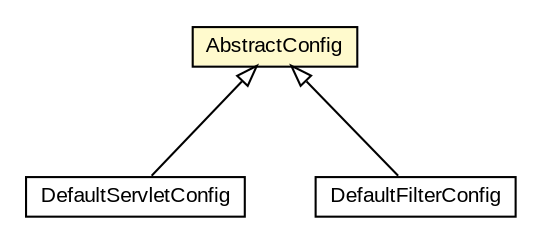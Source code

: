 #!/usr/local/bin/dot
#
# Class diagram 
# Generated by UMLGraph version R5_6-24-gf6e263 (http://www.umlgraph.org/)
#

digraph G {
	edge [fontname="arial",fontsize=10,labelfontname="arial",labelfontsize=10];
	node [fontname="arial",fontsize=10,shape=plaintext];
	nodesep=0.25;
	ranksep=0.5;
	// org.gservlet.DefaultServletConfig
	c139 [label=<<table title="org.gservlet.DefaultServletConfig" border="0" cellborder="1" cellspacing="0" cellpadding="2" port="p" href="./DefaultServletConfig.html">
		<tr><td><table border="0" cellspacing="0" cellpadding="1">
<tr><td align="center" balign="center"> DefaultServletConfig </td></tr>
		</table></td></tr>
		</table>>, URL="./DefaultServletConfig.html", fontname="arial", fontcolor="black", fontsize=10.0];
	// org.gservlet.DefaultFilterConfig
	c144 [label=<<table title="org.gservlet.DefaultFilterConfig" border="0" cellborder="1" cellspacing="0" cellpadding="2" port="p" href="./DefaultFilterConfig.html">
		<tr><td><table border="0" cellspacing="0" cellpadding="1">
<tr><td align="center" balign="center"> DefaultFilterConfig </td></tr>
		</table></td></tr>
		</table>>, URL="./DefaultFilterConfig.html", fontname="arial", fontcolor="black", fontsize=10.0];
	// org.gservlet.AbstractConfig
	c184 [label=<<table title="org.gservlet.AbstractConfig" border="0" cellborder="1" cellspacing="0" cellpadding="2" port="p" bgcolor="lemonChiffon" href="./AbstractConfig.html">
		<tr><td><table border="0" cellspacing="0" cellpadding="1">
<tr><td align="center" balign="center"> AbstractConfig </td></tr>
		</table></td></tr>
		</table>>, URL="./AbstractConfig.html", fontname="arial", fontcolor="black", fontsize=10.0];
	//org.gservlet.DefaultServletConfig extends org.gservlet.AbstractConfig
	c184:p -> c139:p [dir=back,arrowtail=empty];
	//org.gservlet.DefaultFilterConfig extends org.gservlet.AbstractConfig
	c184:p -> c144:p [dir=back,arrowtail=empty];
}

